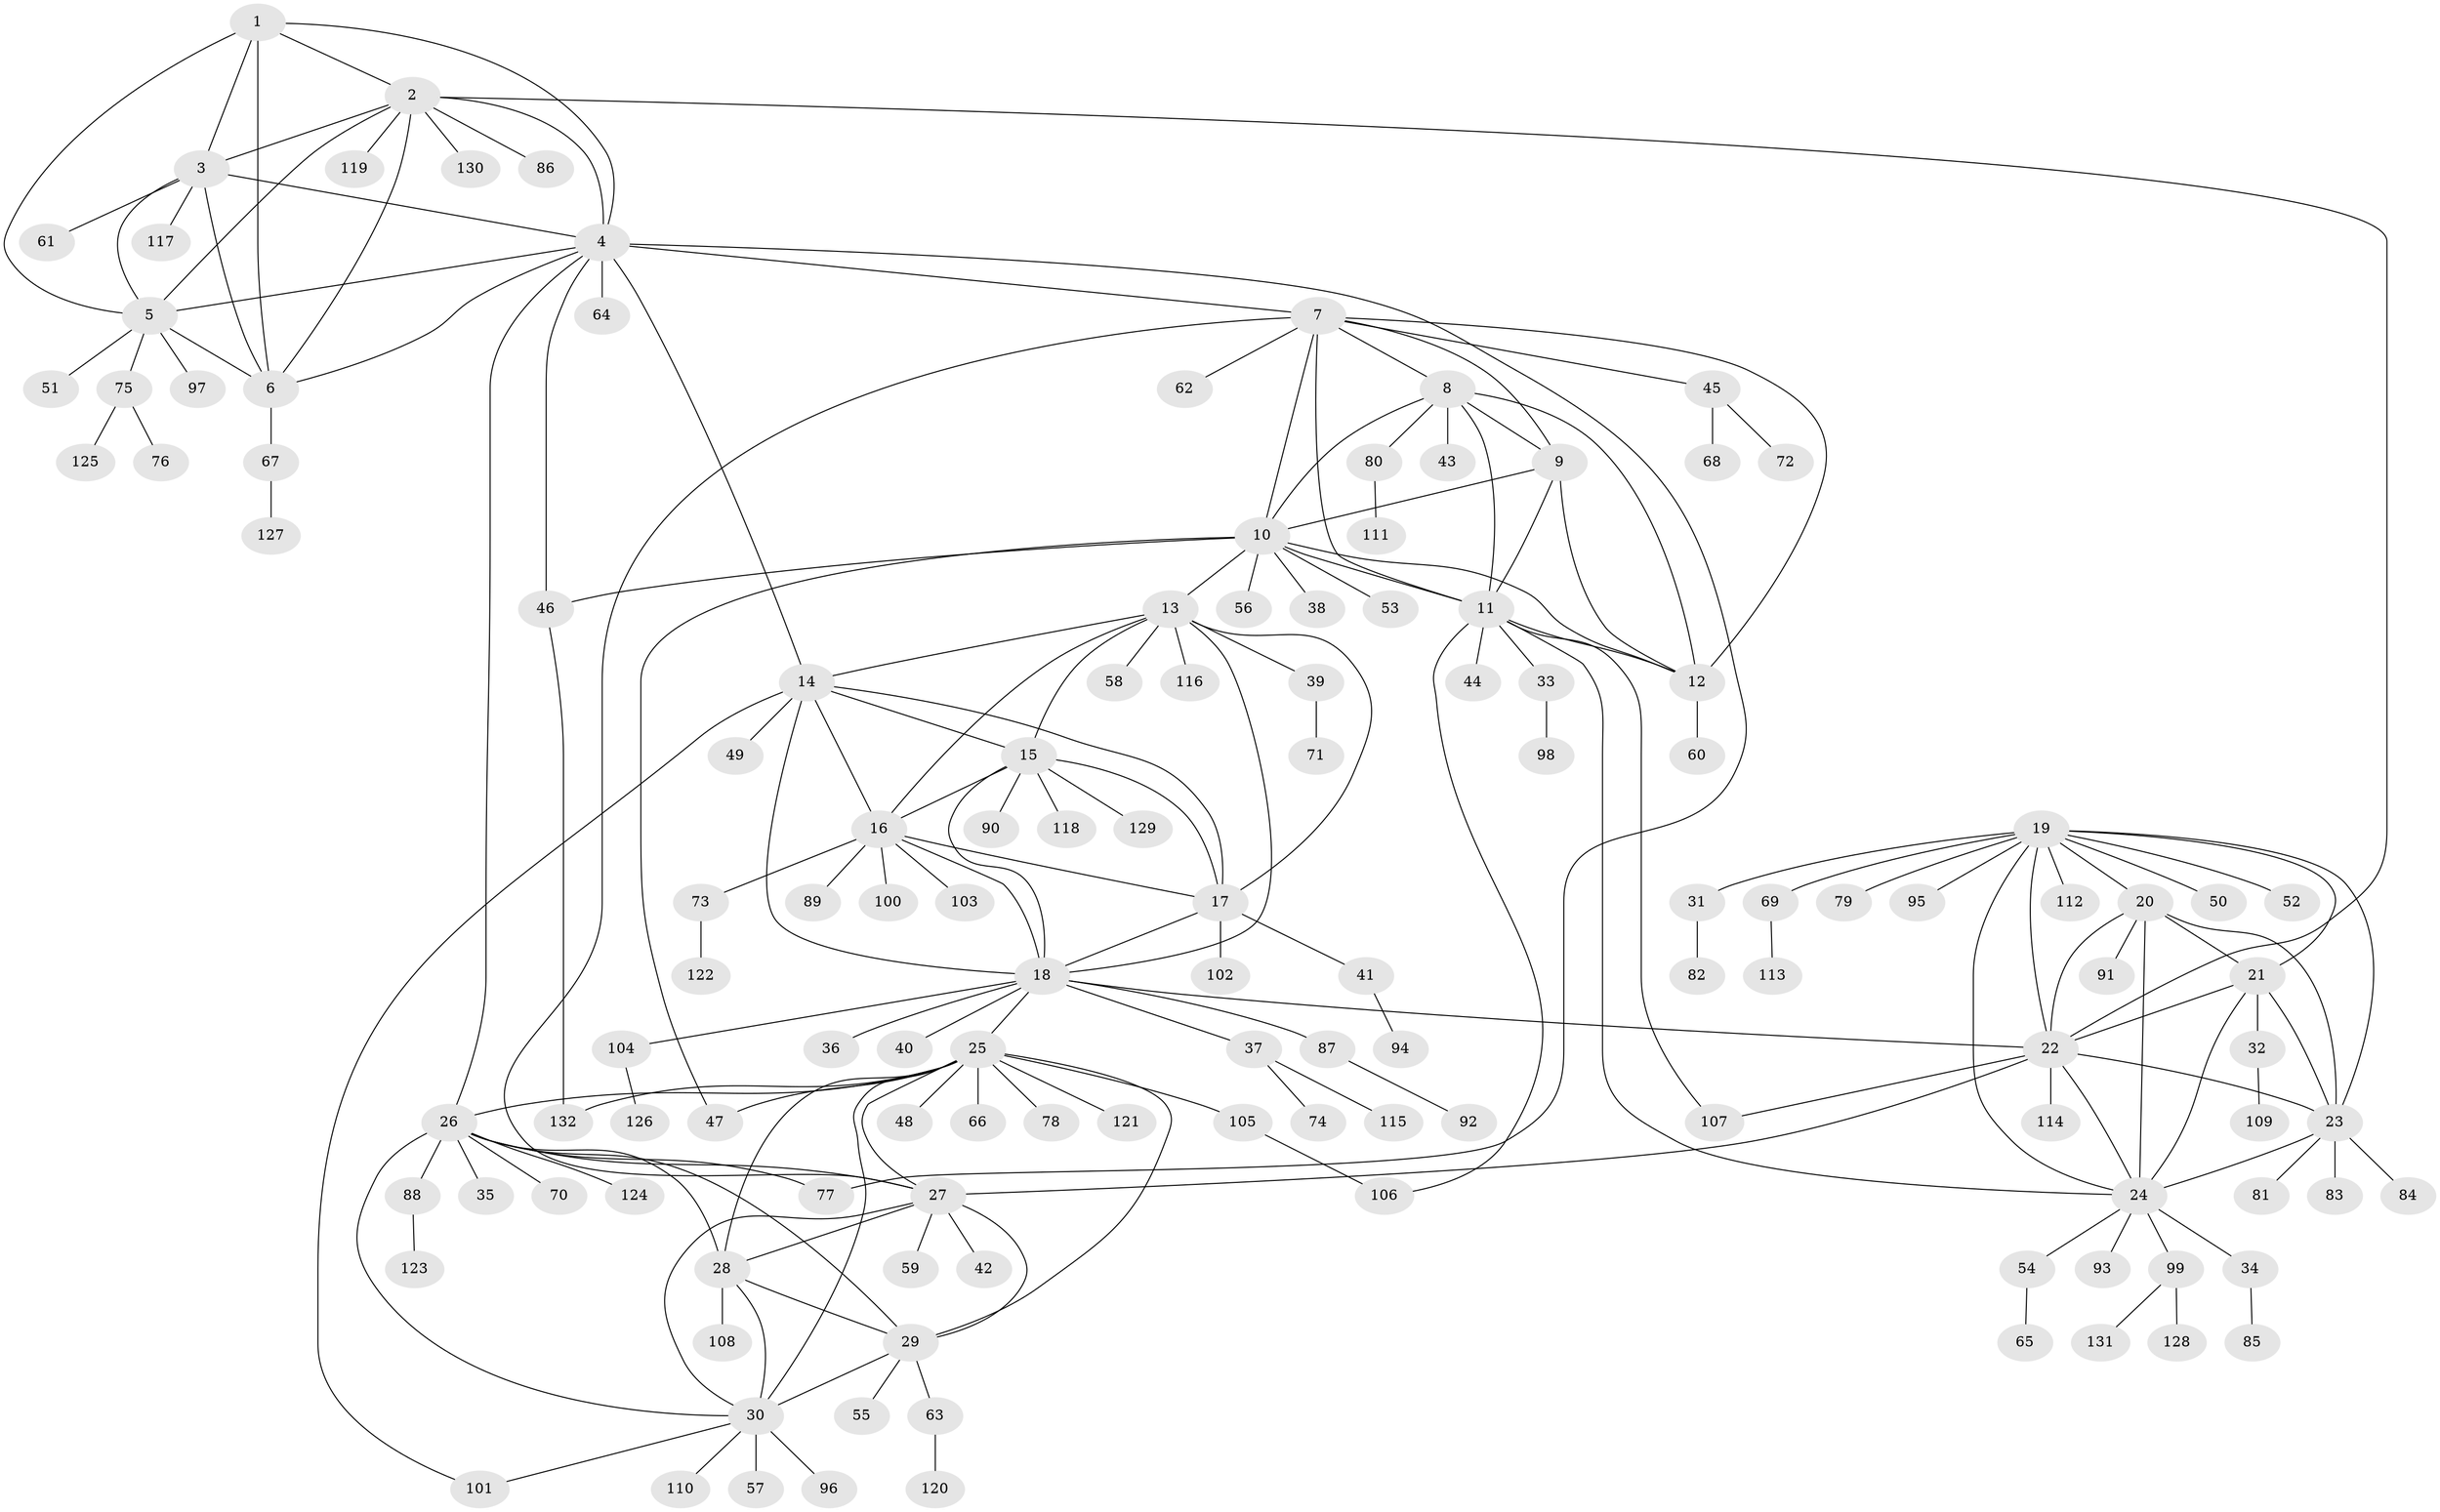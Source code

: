 // coarse degree distribution, {9: 0.030303030303030304, 6: 0.09090909090909091, 8: 0.09090909090909091, 7: 0.030303030303030304, 2: 0.07575757575757576, 1: 0.5757575757575758, 5: 0.030303030303030304, 3: 0.030303030303030304, 4: 0.030303030303030304, 10: 0.015151515151515152}
// Generated by graph-tools (version 1.1) at 2025/45/03/06/25 01:45:10]
// undirected, 132 vertices, 194 edges
graph export_dot {
graph [start="1"]
  node [color=gray90,style=filled];
  1;
  2;
  3;
  4;
  5;
  6;
  7;
  8;
  9;
  10;
  11;
  12;
  13;
  14;
  15;
  16;
  17;
  18;
  19;
  20;
  21;
  22;
  23;
  24;
  25;
  26;
  27;
  28;
  29;
  30;
  31;
  32;
  33;
  34;
  35;
  36;
  37;
  38;
  39;
  40;
  41;
  42;
  43;
  44;
  45;
  46;
  47;
  48;
  49;
  50;
  51;
  52;
  53;
  54;
  55;
  56;
  57;
  58;
  59;
  60;
  61;
  62;
  63;
  64;
  65;
  66;
  67;
  68;
  69;
  70;
  71;
  72;
  73;
  74;
  75;
  76;
  77;
  78;
  79;
  80;
  81;
  82;
  83;
  84;
  85;
  86;
  87;
  88;
  89;
  90;
  91;
  92;
  93;
  94;
  95;
  96;
  97;
  98;
  99;
  100;
  101;
  102;
  103;
  104;
  105;
  106;
  107;
  108;
  109;
  110;
  111;
  112;
  113;
  114;
  115;
  116;
  117;
  118;
  119;
  120;
  121;
  122;
  123;
  124;
  125;
  126;
  127;
  128;
  129;
  130;
  131;
  132;
  1 -- 2;
  1 -- 3;
  1 -- 4;
  1 -- 5;
  1 -- 6;
  2 -- 3;
  2 -- 4;
  2 -- 5;
  2 -- 6;
  2 -- 22;
  2 -- 86;
  2 -- 119;
  2 -- 130;
  3 -- 4;
  3 -- 5;
  3 -- 6;
  3 -- 61;
  3 -- 117;
  4 -- 5;
  4 -- 6;
  4 -- 7;
  4 -- 14;
  4 -- 26;
  4 -- 46;
  4 -- 64;
  4 -- 77;
  5 -- 6;
  5 -- 51;
  5 -- 75;
  5 -- 97;
  6 -- 67;
  7 -- 8;
  7 -- 9;
  7 -- 10;
  7 -- 11;
  7 -- 12;
  7 -- 27;
  7 -- 45;
  7 -- 62;
  8 -- 9;
  8 -- 10;
  8 -- 11;
  8 -- 12;
  8 -- 43;
  8 -- 80;
  9 -- 10;
  9 -- 11;
  9 -- 12;
  10 -- 11;
  10 -- 12;
  10 -- 13;
  10 -- 38;
  10 -- 46;
  10 -- 47;
  10 -- 53;
  10 -- 56;
  11 -- 12;
  11 -- 24;
  11 -- 33;
  11 -- 44;
  11 -- 106;
  11 -- 107;
  12 -- 60;
  13 -- 14;
  13 -- 15;
  13 -- 16;
  13 -- 17;
  13 -- 18;
  13 -- 39;
  13 -- 58;
  13 -- 116;
  14 -- 15;
  14 -- 16;
  14 -- 17;
  14 -- 18;
  14 -- 49;
  14 -- 101;
  15 -- 16;
  15 -- 17;
  15 -- 18;
  15 -- 90;
  15 -- 118;
  15 -- 129;
  16 -- 17;
  16 -- 18;
  16 -- 73;
  16 -- 89;
  16 -- 100;
  16 -- 103;
  17 -- 18;
  17 -- 41;
  17 -- 102;
  18 -- 22;
  18 -- 25;
  18 -- 36;
  18 -- 37;
  18 -- 40;
  18 -- 87;
  18 -- 104;
  19 -- 20;
  19 -- 21;
  19 -- 22;
  19 -- 23;
  19 -- 24;
  19 -- 31;
  19 -- 50;
  19 -- 52;
  19 -- 69;
  19 -- 79;
  19 -- 95;
  19 -- 112;
  20 -- 21;
  20 -- 22;
  20 -- 23;
  20 -- 24;
  20 -- 91;
  21 -- 22;
  21 -- 23;
  21 -- 24;
  21 -- 32;
  22 -- 23;
  22 -- 24;
  22 -- 27;
  22 -- 107;
  22 -- 114;
  23 -- 24;
  23 -- 81;
  23 -- 83;
  23 -- 84;
  24 -- 34;
  24 -- 54;
  24 -- 93;
  24 -- 99;
  25 -- 26;
  25 -- 27;
  25 -- 28;
  25 -- 29;
  25 -- 30;
  25 -- 47;
  25 -- 48;
  25 -- 66;
  25 -- 78;
  25 -- 105;
  25 -- 121;
  25 -- 132;
  26 -- 27;
  26 -- 28;
  26 -- 29;
  26 -- 30;
  26 -- 35;
  26 -- 70;
  26 -- 77;
  26 -- 88;
  26 -- 124;
  27 -- 28;
  27 -- 29;
  27 -- 30;
  27 -- 42;
  27 -- 59;
  28 -- 29;
  28 -- 30;
  28 -- 108;
  29 -- 30;
  29 -- 55;
  29 -- 63;
  30 -- 57;
  30 -- 96;
  30 -- 101;
  30 -- 110;
  31 -- 82;
  32 -- 109;
  33 -- 98;
  34 -- 85;
  37 -- 74;
  37 -- 115;
  39 -- 71;
  41 -- 94;
  45 -- 68;
  45 -- 72;
  46 -- 132;
  54 -- 65;
  63 -- 120;
  67 -- 127;
  69 -- 113;
  73 -- 122;
  75 -- 76;
  75 -- 125;
  80 -- 111;
  87 -- 92;
  88 -- 123;
  99 -- 128;
  99 -- 131;
  104 -- 126;
  105 -- 106;
}
